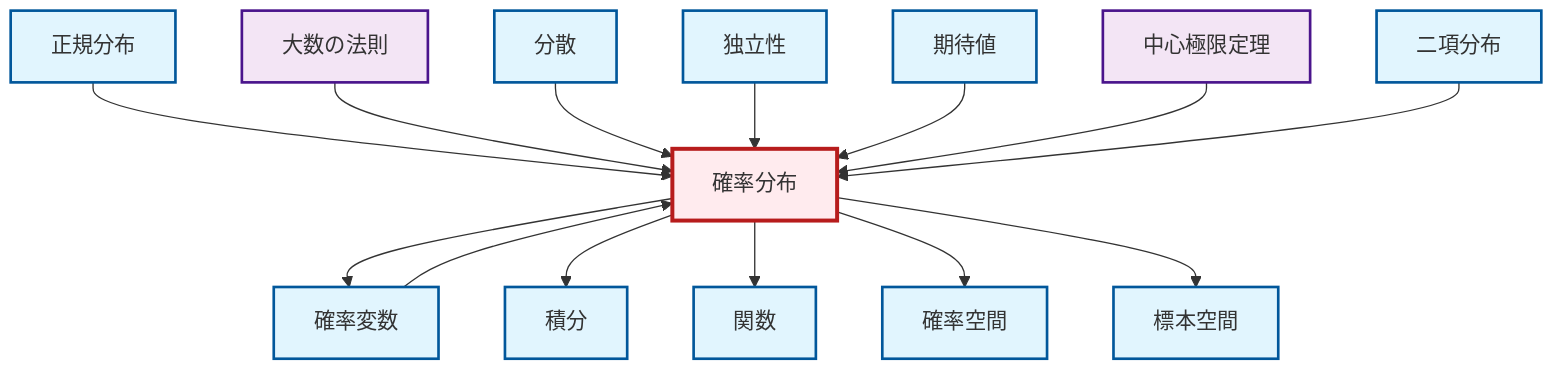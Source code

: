 graph TD
    classDef definition fill:#e1f5fe,stroke:#01579b,stroke-width:2px
    classDef theorem fill:#f3e5f5,stroke:#4a148c,stroke-width:2px
    classDef axiom fill:#fff3e0,stroke:#e65100,stroke-width:2px
    classDef example fill:#e8f5e9,stroke:#1b5e20,stroke-width:2px
    classDef current fill:#ffebee,stroke:#b71c1c,stroke-width:3px
    def-integral["積分"]:::definition
    def-sample-space["標本空間"]:::definition
    thm-central-limit["中心極限定理"]:::theorem
    def-expectation["期待値"]:::definition
    def-variance["分散"]:::definition
    def-random-variable["確率変数"]:::definition
    def-independence["独立性"]:::definition
    def-normal-distribution["正規分布"]:::definition
    def-binomial-distribution["二項分布"]:::definition
    def-probability-distribution["確率分布"]:::definition
    def-probability-space["確率空間"]:::definition
    thm-law-of-large-numbers["大数の法則"]:::theorem
    def-function["関数"]:::definition
    def-normal-distribution --> def-probability-distribution
    def-probability-distribution --> def-random-variable
    def-probability-distribution --> def-integral
    thm-law-of-large-numbers --> def-probability-distribution
    def-probability-distribution --> def-function
    def-variance --> def-probability-distribution
    def-independence --> def-probability-distribution
    def-expectation --> def-probability-distribution
    def-probability-distribution --> def-probability-space
    def-probability-distribution --> def-sample-space
    thm-central-limit --> def-probability-distribution
    def-binomial-distribution --> def-probability-distribution
    def-random-variable --> def-probability-distribution
    class def-probability-distribution current